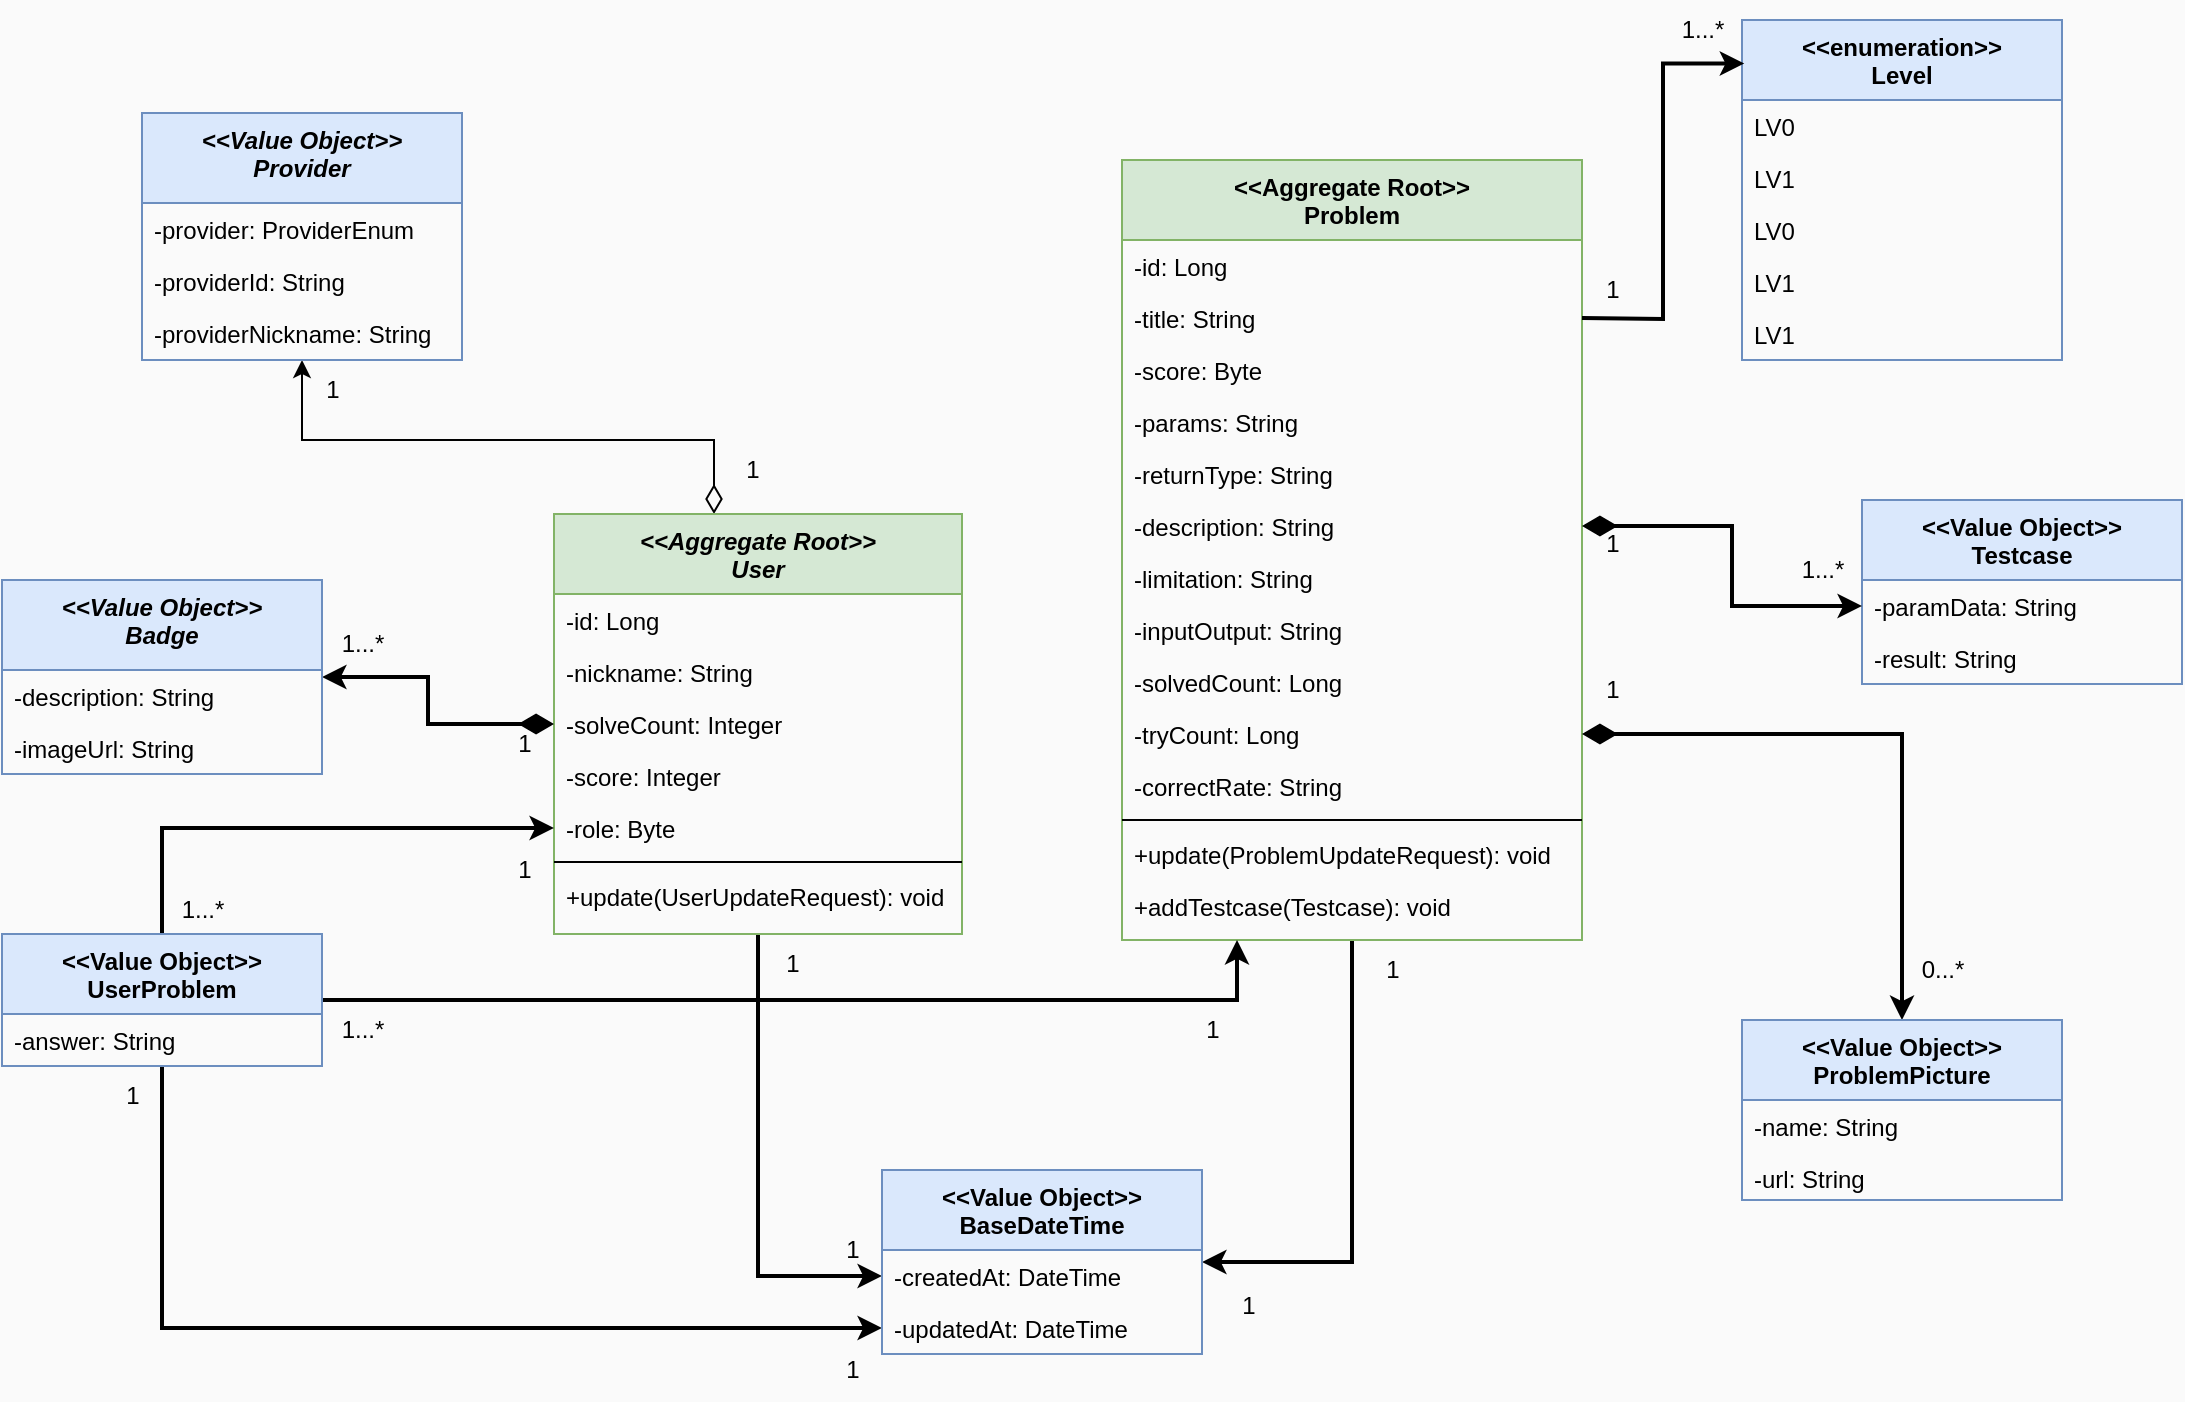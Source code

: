 <mxfile version="24.8.9">
  <diagram id="C5RBs43oDa-KdzZeNtuy" name="Page-1">
    <mxGraphModel dx="1509" dy="813" grid="0" gridSize="10" guides="1" tooltips="1" connect="1" arrows="1" fold="1" page="1" pageScale="1" pageWidth="1169" pageHeight="827" background="#FAFAFA" math="0" shadow="0">
      <root>
        <mxCell id="WIyWlLk6GJQsqaUBKTNV-0" />
        <mxCell id="WIyWlLk6GJQsqaUBKTNV-1" parent="WIyWlLk6GJQsqaUBKTNV-0" />
        <mxCell id="lKXqvEVYlaU4GqaMW3b_-123" style="edgeStyle=orthogonalEdgeStyle;rounded=0;orthogonalLoop=1;jettySize=auto;html=1;entryX=0;entryY=0.5;entryDx=0;entryDy=0;strokeWidth=2;" edge="1" parent="WIyWlLk6GJQsqaUBKTNV-1" source="zkfFHV4jXpPFQw0GAbJ--0" target="lKXqvEVYlaU4GqaMW3b_-119">
          <mxGeometry relative="1" as="geometry" />
        </mxCell>
        <mxCell id="lKXqvEVYlaU4GqaMW3b_-126" style="edgeStyle=orthogonalEdgeStyle;rounded=0;orthogonalLoop=1;jettySize=auto;html=1;startArrow=diamondThin;startFill=0;startSize=12;" edge="1" parent="WIyWlLk6GJQsqaUBKTNV-1" source="zkfFHV4jXpPFQw0GAbJ--0" target="lKXqvEVYlaU4GqaMW3b_-104">
          <mxGeometry relative="1" as="geometry">
            <Array as="points">
              <mxPoint x="406" y="250" />
              <mxPoint x="200" y="250" />
            </Array>
          </mxGeometry>
        </mxCell>
        <mxCell id="zkfFHV4jXpPFQw0GAbJ--0" value="&lt;&lt;Aggregate Root&gt;&gt;&#xa;User" style="swimlane;fontStyle=3;align=center;verticalAlign=top;childLayout=stackLayout;horizontal=1;startSize=40;horizontalStack=0;resizeParent=1;resizeLast=0;collapsible=1;marginBottom=0;rounded=0;shadow=0;strokeWidth=1;labelBackgroundColor=none;fillColor=#d5e8d4;strokeColor=#82b366;" parent="WIyWlLk6GJQsqaUBKTNV-1" vertex="1">
          <mxGeometry x="326" y="287" width="204" height="210" as="geometry">
            <mxRectangle x="230" y="140" width="160" height="26" as="alternateBounds" />
          </mxGeometry>
        </mxCell>
        <mxCell id="lKXqvEVYlaU4GqaMW3b_-0" value="-id: Long" style="text;align=left;verticalAlign=top;spacingLeft=4;spacingRight=4;overflow=hidden;rotatable=0;points=[[0,0.5],[1,0.5]];portConstraint=eastwest;rounded=0;shadow=0;html=0;" vertex="1" parent="zkfFHV4jXpPFQw0GAbJ--0">
          <mxGeometry y="40" width="204" height="26" as="geometry" />
        </mxCell>
        <mxCell id="lKXqvEVYlaU4GqaMW3b_-1" value="-nickname: String" style="text;align=left;verticalAlign=top;spacingLeft=4;spacingRight=4;overflow=hidden;rotatable=0;points=[[0,0.5],[1,0.5]];portConstraint=eastwest;rounded=0;shadow=0;html=0;" vertex="1" parent="zkfFHV4jXpPFQw0GAbJ--0">
          <mxGeometry y="66" width="204" height="26" as="geometry" />
        </mxCell>
        <mxCell id="lKXqvEVYlaU4GqaMW3b_-2" value="-solveCount: Integer" style="text;align=left;verticalAlign=top;spacingLeft=4;spacingRight=4;overflow=hidden;rotatable=0;points=[[0,0.5],[1,0.5]];portConstraint=eastwest;rounded=0;shadow=0;html=0;" vertex="1" parent="zkfFHV4jXpPFQw0GAbJ--0">
          <mxGeometry y="92" width="204" height="26" as="geometry" />
        </mxCell>
        <mxCell id="lKXqvEVYlaU4GqaMW3b_-3" value="-score: Integer" style="text;align=left;verticalAlign=top;spacingLeft=4;spacingRight=4;overflow=hidden;rotatable=0;points=[[0,0.5],[1,0.5]];portConstraint=eastwest;rounded=0;shadow=0;html=0;" vertex="1" parent="zkfFHV4jXpPFQw0GAbJ--0">
          <mxGeometry y="118" width="204" height="26" as="geometry" />
        </mxCell>
        <mxCell id="lKXqvEVYlaU4GqaMW3b_-4" value="-role: Byte" style="text;align=left;verticalAlign=top;spacingLeft=4;spacingRight=4;overflow=hidden;rotatable=0;points=[[0,0.5],[1,0.5]];portConstraint=eastwest;rounded=0;shadow=0;html=0;" vertex="1" parent="zkfFHV4jXpPFQw0GAbJ--0">
          <mxGeometry y="144" width="204" height="26" as="geometry" />
        </mxCell>
        <mxCell id="zkfFHV4jXpPFQw0GAbJ--4" value="" style="line;html=1;strokeWidth=1;align=left;verticalAlign=middle;spacingTop=-1;spacingLeft=3;spacingRight=3;rotatable=0;labelPosition=right;points=[];portConstraint=eastwest;" parent="zkfFHV4jXpPFQw0GAbJ--0" vertex="1">
          <mxGeometry y="170" width="204" height="8" as="geometry" />
        </mxCell>
        <mxCell id="zkfFHV4jXpPFQw0GAbJ--5" value="+update(UserUpdateRequest): void" style="text;align=left;verticalAlign=top;spacingLeft=4;spacingRight=4;overflow=hidden;rotatable=0;points=[[0,0.5],[1,0.5]];portConstraint=eastwest;" parent="zkfFHV4jXpPFQw0GAbJ--0" vertex="1">
          <mxGeometry y="178" width="204" height="26" as="geometry" />
        </mxCell>
        <mxCell id="lKXqvEVYlaU4GqaMW3b_-127" style="edgeStyle=orthogonalEdgeStyle;rounded=0;orthogonalLoop=1;jettySize=auto;html=1;entryX=1;entryY=0.5;entryDx=0;entryDy=0;exitX=0.5;exitY=1;exitDx=0;exitDy=0;strokeWidth=2;" edge="1" parent="WIyWlLk6GJQsqaUBKTNV-1" source="zkfFHV4jXpPFQw0GAbJ--17" target="lKXqvEVYlaU4GqaMW3b_-118">
          <mxGeometry relative="1" as="geometry" />
        </mxCell>
        <mxCell id="zkfFHV4jXpPFQw0GAbJ--17" value="&lt;&lt;Aggregate Root&gt;&gt;&#xa;Problem" style="swimlane;fontStyle=1;align=center;verticalAlign=top;childLayout=stackLayout;horizontal=1;startSize=40;horizontalStack=0;resizeParent=1;resizeLast=0;collapsible=1;marginBottom=0;rounded=0;shadow=0;strokeWidth=1;fillColor=#d5e8d4;strokeColor=#82b366;" parent="WIyWlLk6GJQsqaUBKTNV-1" vertex="1">
          <mxGeometry x="610" y="110" width="230" height="390" as="geometry">
            <mxRectangle x="550" y="140" width="160" height="26" as="alternateBounds" />
          </mxGeometry>
        </mxCell>
        <mxCell id="zkfFHV4jXpPFQw0GAbJ--18" value="-id: Long" style="text;align=left;verticalAlign=top;spacingLeft=4;spacingRight=4;overflow=hidden;rotatable=0;points=[[0,0.5],[1,0.5]];portConstraint=eastwest;" parent="zkfFHV4jXpPFQw0GAbJ--17" vertex="1">
          <mxGeometry y="40" width="230" height="26" as="geometry" />
        </mxCell>
        <mxCell id="zkfFHV4jXpPFQw0GAbJ--20" value="-title: String" style="text;align=left;verticalAlign=top;spacingLeft=4;spacingRight=4;overflow=hidden;rotatable=0;points=[[0,0.5],[1,0.5]];portConstraint=eastwest;rounded=0;shadow=0;html=0;" parent="zkfFHV4jXpPFQw0GAbJ--17" vertex="1">
          <mxGeometry y="66" width="230" height="26" as="geometry" />
        </mxCell>
        <mxCell id="zkfFHV4jXpPFQw0GAbJ--21" value="-score: Byte" style="text;align=left;verticalAlign=top;spacingLeft=4;spacingRight=4;overflow=hidden;rotatable=0;points=[[0,0.5],[1,0.5]];portConstraint=eastwest;rounded=0;shadow=0;html=0;" parent="zkfFHV4jXpPFQw0GAbJ--17" vertex="1">
          <mxGeometry y="92" width="230" height="26" as="geometry" />
        </mxCell>
        <mxCell id="zkfFHV4jXpPFQw0GAbJ--22" value="-params: String" style="text;align=left;verticalAlign=top;spacingLeft=4;spacingRight=4;overflow=hidden;rotatable=0;points=[[0,0.5],[1,0.5]];portConstraint=eastwest;rounded=0;shadow=0;html=0;" parent="zkfFHV4jXpPFQw0GAbJ--17" vertex="1">
          <mxGeometry y="118" width="230" height="26" as="geometry" />
        </mxCell>
        <mxCell id="lKXqvEVYlaU4GqaMW3b_-25" value="-returnType: String" style="text;align=left;verticalAlign=top;spacingLeft=4;spacingRight=4;overflow=hidden;rotatable=0;points=[[0,0.5],[1,0.5]];portConstraint=eastwest;rounded=0;shadow=0;html=0;" vertex="1" parent="zkfFHV4jXpPFQw0GAbJ--17">
          <mxGeometry y="144" width="230" height="26" as="geometry" />
        </mxCell>
        <mxCell id="lKXqvEVYlaU4GqaMW3b_-26" value="-description: String" style="text;align=left;verticalAlign=top;spacingLeft=4;spacingRight=4;overflow=hidden;rotatable=0;points=[[0,0.5],[1,0.5]];portConstraint=eastwest;" vertex="1" parent="zkfFHV4jXpPFQw0GAbJ--17">
          <mxGeometry y="170" width="230" height="26" as="geometry" />
        </mxCell>
        <mxCell id="lKXqvEVYlaU4GqaMW3b_-27" value="-limitation: String" style="text;align=left;verticalAlign=top;spacingLeft=4;spacingRight=4;overflow=hidden;rotatable=0;points=[[0,0.5],[1,0.5]];portConstraint=eastwest;rounded=0;shadow=0;html=0;" vertex="1" parent="zkfFHV4jXpPFQw0GAbJ--17">
          <mxGeometry y="196" width="230" height="26" as="geometry" />
        </mxCell>
        <mxCell id="lKXqvEVYlaU4GqaMW3b_-28" value="-inputOutput: String" style="text;align=left;verticalAlign=top;spacingLeft=4;spacingRight=4;overflow=hidden;rotatable=0;points=[[0,0.5],[1,0.5]];portConstraint=eastwest;rounded=0;shadow=0;html=0;" vertex="1" parent="zkfFHV4jXpPFQw0GAbJ--17">
          <mxGeometry y="222" width="230" height="26" as="geometry" />
        </mxCell>
        <mxCell id="lKXqvEVYlaU4GqaMW3b_-29" value="-solvedCount: Long" style="text;align=left;verticalAlign=top;spacingLeft=4;spacingRight=4;overflow=hidden;rotatable=0;points=[[0,0.5],[1,0.5]];portConstraint=eastwest;rounded=0;shadow=0;html=0;" vertex="1" parent="zkfFHV4jXpPFQw0GAbJ--17">
          <mxGeometry y="248" width="230" height="26" as="geometry" />
        </mxCell>
        <mxCell id="lKXqvEVYlaU4GqaMW3b_-30" value="-tryCount: Long" style="text;align=left;verticalAlign=top;spacingLeft=4;spacingRight=4;overflow=hidden;rotatable=0;points=[[0,0.5],[1,0.5]];portConstraint=eastwest;rounded=0;shadow=0;html=0;" vertex="1" parent="zkfFHV4jXpPFQw0GAbJ--17">
          <mxGeometry y="274" width="230" height="26" as="geometry" />
        </mxCell>
        <mxCell id="lKXqvEVYlaU4GqaMW3b_-32" value="-correctRate: String" style="text;align=left;verticalAlign=top;spacingLeft=4;spacingRight=4;overflow=hidden;rotatable=0;points=[[0,0.5],[1,0.5]];portConstraint=eastwest;rounded=0;shadow=0;html=0;" vertex="1" parent="zkfFHV4jXpPFQw0GAbJ--17">
          <mxGeometry y="300" width="230" height="26" as="geometry" />
        </mxCell>
        <mxCell id="zkfFHV4jXpPFQw0GAbJ--23" value="" style="line;html=1;strokeWidth=1;align=left;verticalAlign=middle;spacingTop=-1;spacingLeft=3;spacingRight=3;rotatable=0;labelPosition=right;points=[];portConstraint=eastwest;" parent="zkfFHV4jXpPFQw0GAbJ--17" vertex="1">
          <mxGeometry y="326" width="230" height="8" as="geometry" />
        </mxCell>
        <mxCell id="zkfFHV4jXpPFQw0GAbJ--24" value="+update(ProblemUpdateRequest): void" style="text;align=left;verticalAlign=top;spacingLeft=4;spacingRight=4;overflow=hidden;rotatable=0;points=[[0,0.5],[1,0.5]];portConstraint=eastwest;" parent="zkfFHV4jXpPFQw0GAbJ--17" vertex="1">
          <mxGeometry y="334" width="230" height="26" as="geometry" />
        </mxCell>
        <mxCell id="zkfFHV4jXpPFQw0GAbJ--25" value="+addTestcase(Testcase): void" style="text;align=left;verticalAlign=top;spacingLeft=4;spacingRight=4;overflow=hidden;rotatable=0;points=[[0,0.5],[1,0.5]];portConstraint=eastwest;" parent="zkfFHV4jXpPFQw0GAbJ--17" vertex="1">
          <mxGeometry y="360" width="230" height="26" as="geometry" />
        </mxCell>
        <mxCell id="lKXqvEVYlaU4GqaMW3b_-114" style="edgeStyle=orthogonalEdgeStyle;rounded=0;orthogonalLoop=1;jettySize=auto;html=1;strokeWidth=2;endArrow=diamondThin;endFill=1;startArrow=classic;startFill=1;endSize=12;" edge="1" parent="WIyWlLk6GJQsqaUBKTNV-1" source="lKXqvEVYlaU4GqaMW3b_-35" target="zkfFHV4jXpPFQw0GAbJ--0">
          <mxGeometry relative="1" as="geometry" />
        </mxCell>
        <mxCell id="lKXqvEVYlaU4GqaMW3b_-35" value="&lt;&lt;Value Object&gt;&gt;&#xa;Badge" style="swimlane;fontStyle=3;align=center;verticalAlign=top;childLayout=stackLayout;horizontal=1;startSize=45;horizontalStack=0;resizeParent=1;resizeLast=0;collapsible=1;marginBottom=0;rounded=0;shadow=0;strokeWidth=1;fillColor=#dae8fc;strokeColor=#6c8ebf;" vertex="1" parent="WIyWlLk6GJQsqaUBKTNV-1">
          <mxGeometry x="50" y="320" width="160" height="97" as="geometry">
            <mxRectangle x="230" y="140" width="160" height="26" as="alternateBounds" />
          </mxGeometry>
        </mxCell>
        <mxCell id="lKXqvEVYlaU4GqaMW3b_-37" value="-description: String" style="text;align=left;verticalAlign=top;spacingLeft=4;spacingRight=4;overflow=hidden;rotatable=0;points=[[0,0.5],[1,0.5]];portConstraint=eastwest;" vertex="1" parent="lKXqvEVYlaU4GqaMW3b_-35">
          <mxGeometry y="45" width="160" height="26" as="geometry" />
        </mxCell>
        <mxCell id="lKXqvEVYlaU4GqaMW3b_-38" value="-imageUrl: String" style="text;align=left;verticalAlign=top;spacingLeft=4;spacingRight=4;overflow=hidden;rotatable=0;points=[[0,0.5],[1,0.5]];portConstraint=eastwest;rounded=0;shadow=0;html=0;" vertex="1" parent="lKXqvEVYlaU4GqaMW3b_-35">
          <mxGeometry y="71" width="160" height="26" as="geometry" />
        </mxCell>
        <mxCell id="lKXqvEVYlaU4GqaMW3b_-52" value="1" style="text;html=1;align=center;verticalAlign=middle;resizable=0;points=[];autosize=1;strokeColor=none;fillColor=none;" vertex="1" parent="WIyWlLk6GJQsqaUBKTNV-1">
          <mxGeometry x="296" y="387" width="30" height="30" as="geometry" />
        </mxCell>
        <mxCell id="lKXqvEVYlaU4GqaMW3b_-53" value="1...*" style="text;html=1;align=center;verticalAlign=middle;resizable=0;points=[];autosize=1;strokeColor=none;fillColor=none;" vertex="1" parent="WIyWlLk6GJQsqaUBKTNV-1">
          <mxGeometry x="210" y="337" width="40" height="30" as="geometry" />
        </mxCell>
        <mxCell id="lKXqvEVYlaU4GqaMW3b_-54" value="&lt;&lt;Value Object&gt;&gt;&#xa;Testcase" style="swimlane;fontStyle=1;align=center;verticalAlign=top;childLayout=stackLayout;horizontal=1;startSize=40;horizontalStack=0;resizeParent=1;resizeLast=0;collapsible=1;marginBottom=0;rounded=0;shadow=0;strokeWidth=1;fillColor=#dae8fc;strokeColor=#6c8ebf;" vertex="1" parent="WIyWlLk6GJQsqaUBKTNV-1">
          <mxGeometry x="980" y="280" width="160" height="92" as="geometry">
            <mxRectangle x="550" y="140" width="160" height="26" as="alternateBounds" />
          </mxGeometry>
        </mxCell>
        <mxCell id="lKXqvEVYlaU4GqaMW3b_-56" value="-paramData: String" style="text;align=left;verticalAlign=top;spacingLeft=4;spacingRight=4;overflow=hidden;rotatable=0;points=[[0,0.5],[1,0.5]];portConstraint=eastwest;rounded=0;shadow=0;html=0;" vertex="1" parent="lKXqvEVYlaU4GqaMW3b_-54">
          <mxGeometry y="40" width="160" height="26" as="geometry" />
        </mxCell>
        <mxCell id="lKXqvEVYlaU4GqaMW3b_-57" value="-result: String" style="text;align=left;verticalAlign=top;spacingLeft=4;spacingRight=4;overflow=hidden;rotatable=0;points=[[0,0.5],[1,0.5]];portConstraint=eastwest;rounded=0;shadow=0;html=0;" vertex="1" parent="lKXqvEVYlaU4GqaMW3b_-54">
          <mxGeometry y="66" width="160" height="26" as="geometry" />
        </mxCell>
        <mxCell id="lKXqvEVYlaU4GqaMW3b_-96" style="edgeStyle=orthogonalEdgeStyle;rounded=0;orthogonalLoop=1;jettySize=auto;html=1;endArrow=diamondThin;endFill=1;strokeWidth=2;entryX=1;entryY=0.5;entryDx=0;entryDy=0;endSize=12;startArrow=classic;startFill=1;" edge="1" parent="WIyWlLk6GJQsqaUBKTNV-1" source="lKXqvEVYlaU4GqaMW3b_-72" target="lKXqvEVYlaU4GqaMW3b_-30">
          <mxGeometry relative="1" as="geometry" />
        </mxCell>
        <mxCell id="lKXqvEVYlaU4GqaMW3b_-72" value="&lt;&lt;Value Object&gt;&gt;&#xa;ProblemPicture" style="swimlane;fontStyle=1;align=center;verticalAlign=top;childLayout=stackLayout;horizontal=1;startSize=40;horizontalStack=0;resizeParent=1;resizeLast=0;collapsible=1;marginBottom=0;rounded=0;shadow=0;strokeWidth=1;fillColor=#dae8fc;strokeColor=#6c8ebf;" vertex="1" parent="WIyWlLk6GJQsqaUBKTNV-1">
          <mxGeometry x="920" y="540" width="160" height="90" as="geometry">
            <mxRectangle x="550" y="140" width="160" height="26" as="alternateBounds" />
          </mxGeometry>
        </mxCell>
        <mxCell id="lKXqvEVYlaU4GqaMW3b_-74" value="-name: String" style="text;align=left;verticalAlign=top;spacingLeft=4;spacingRight=4;overflow=hidden;rotatable=0;points=[[0,0.5],[1,0.5]];portConstraint=eastwest;rounded=0;shadow=0;html=0;" vertex="1" parent="lKXqvEVYlaU4GqaMW3b_-72">
          <mxGeometry y="40" width="160" height="26" as="geometry" />
        </mxCell>
        <mxCell id="lKXqvEVYlaU4GqaMW3b_-75" value="-url: String" style="text;align=left;verticalAlign=top;spacingLeft=4;spacingRight=4;overflow=hidden;rotatable=0;points=[[0,0.5],[1,0.5]];portConstraint=eastwest;rounded=0;shadow=0;html=0;" vertex="1" parent="lKXqvEVYlaU4GqaMW3b_-72">
          <mxGeometry y="66" width="160" height="24" as="geometry" />
        </mxCell>
        <mxCell id="lKXqvEVYlaU4GqaMW3b_-122" style="edgeStyle=orthogonalEdgeStyle;rounded=0;orthogonalLoop=1;jettySize=auto;html=1;entryX=0;entryY=0.5;entryDx=0;entryDy=0;strokeWidth=2;" edge="1" parent="WIyWlLk6GJQsqaUBKTNV-1" source="lKXqvEVYlaU4GqaMW3b_-76" target="lKXqvEVYlaU4GqaMW3b_-4">
          <mxGeometry relative="1" as="geometry" />
        </mxCell>
        <mxCell id="lKXqvEVYlaU4GqaMW3b_-128" style="edgeStyle=orthogonalEdgeStyle;rounded=0;orthogonalLoop=1;jettySize=auto;html=1;entryX=0;entryY=0.5;entryDx=0;entryDy=0;strokeWidth=2;" edge="1" parent="WIyWlLk6GJQsqaUBKTNV-1" source="lKXqvEVYlaU4GqaMW3b_-76" target="lKXqvEVYlaU4GqaMW3b_-120">
          <mxGeometry relative="1" as="geometry" />
        </mxCell>
        <mxCell id="lKXqvEVYlaU4GqaMW3b_-144" style="edgeStyle=orthogonalEdgeStyle;rounded=0;orthogonalLoop=1;jettySize=auto;html=1;entryX=0.25;entryY=1;entryDx=0;entryDy=0;strokeWidth=2;" edge="1" parent="WIyWlLk6GJQsqaUBKTNV-1" source="lKXqvEVYlaU4GqaMW3b_-76" target="zkfFHV4jXpPFQw0GAbJ--17">
          <mxGeometry relative="1" as="geometry" />
        </mxCell>
        <mxCell id="lKXqvEVYlaU4GqaMW3b_-76" value="&lt;&lt;Value Object&gt;&gt;&#xa;UserProblem" style="swimlane;fontStyle=1;align=center;verticalAlign=top;childLayout=stackLayout;horizontal=1;startSize=40;horizontalStack=0;resizeParent=1;resizeLast=0;collapsible=1;marginBottom=0;rounded=0;shadow=0;strokeWidth=1;fillColor=#dae8fc;strokeColor=#6c8ebf;" vertex="1" parent="WIyWlLk6GJQsqaUBKTNV-1">
          <mxGeometry x="50" y="497" width="160" height="66" as="geometry">
            <mxRectangle x="550" y="140" width="160" height="26" as="alternateBounds" />
          </mxGeometry>
        </mxCell>
        <mxCell id="lKXqvEVYlaU4GqaMW3b_-77" value="-answer: String" style="text;align=left;verticalAlign=top;spacingLeft=4;spacingRight=4;overflow=hidden;rotatable=0;points=[[0,0.5],[1,0.5]];portConstraint=eastwest;" vertex="1" parent="lKXqvEVYlaU4GqaMW3b_-76">
          <mxGeometry y="40" width="160" height="26" as="geometry" />
        </mxCell>
        <mxCell id="lKXqvEVYlaU4GqaMW3b_-97" style="edgeStyle=orthogonalEdgeStyle;rounded=0;orthogonalLoop=1;jettySize=auto;html=1;entryX=1;entryY=0.5;entryDx=0;entryDy=0;endArrow=diamondThin;endFill=1;strokeWidth=2;startArrow=classic;startFill=1;startSize=6;endSize=12;" edge="1" parent="WIyWlLk6GJQsqaUBKTNV-1" source="lKXqvEVYlaU4GqaMW3b_-56" target="lKXqvEVYlaU4GqaMW3b_-26">
          <mxGeometry relative="1" as="geometry" />
        </mxCell>
        <mxCell id="lKXqvEVYlaU4GqaMW3b_-98" value="1...*" style="text;html=1;align=center;verticalAlign=middle;resizable=0;points=[];autosize=1;strokeColor=none;fillColor=none;" vertex="1" parent="WIyWlLk6GJQsqaUBKTNV-1">
          <mxGeometry x="940" y="300" width="40" height="30" as="geometry" />
        </mxCell>
        <mxCell id="lKXqvEVYlaU4GqaMW3b_-99" value="0...*" style="text;html=1;align=center;verticalAlign=middle;resizable=0;points=[];autosize=1;strokeColor=none;fillColor=none;" vertex="1" parent="WIyWlLk6GJQsqaUBKTNV-1">
          <mxGeometry x="1000" y="500" width="40" height="30" as="geometry" />
        </mxCell>
        <mxCell id="lKXqvEVYlaU4GqaMW3b_-102" value="1" style="text;html=1;align=center;verticalAlign=middle;resizable=0;points=[];autosize=1;strokeColor=none;fillColor=none;" vertex="1" parent="WIyWlLk6GJQsqaUBKTNV-1">
          <mxGeometry x="840" y="287" width="30" height="30" as="geometry" />
        </mxCell>
        <mxCell id="lKXqvEVYlaU4GqaMW3b_-103" value="1" style="text;html=1;align=center;verticalAlign=middle;resizable=0;points=[];autosize=1;strokeColor=none;fillColor=none;" vertex="1" parent="WIyWlLk6GJQsqaUBKTNV-1">
          <mxGeometry x="840" y="360" width="30" height="30" as="geometry" />
        </mxCell>
        <mxCell id="lKXqvEVYlaU4GqaMW3b_-104" value="&lt;&lt;Value Object&gt;&gt;&#xa;Provider" style="swimlane;fontStyle=3;align=center;verticalAlign=top;childLayout=stackLayout;horizontal=1;startSize=45;horizontalStack=0;resizeParent=1;resizeLast=0;collapsible=1;marginBottom=0;rounded=0;shadow=0;strokeWidth=1;fillColor=#dae8fc;strokeColor=#6c8ebf;" vertex="1" parent="WIyWlLk6GJQsqaUBKTNV-1">
          <mxGeometry x="120" y="86.5" width="160" height="123.5" as="geometry">
            <mxRectangle x="230" y="140" width="160" height="26" as="alternateBounds" />
          </mxGeometry>
        </mxCell>
        <mxCell id="lKXqvEVYlaU4GqaMW3b_-107" value="-provider: ProviderEnum" style="text;align=left;verticalAlign=top;spacingLeft=4;spacingRight=4;overflow=hidden;rotatable=0;points=[[0,0.5],[1,0.5]];portConstraint=eastwest;" vertex="1" parent="lKXqvEVYlaU4GqaMW3b_-104">
          <mxGeometry y="45" width="160" height="26" as="geometry" />
        </mxCell>
        <mxCell id="lKXqvEVYlaU4GqaMW3b_-108" value="-providerId: String" style="text;align=left;verticalAlign=top;spacingLeft=4;spacingRight=4;overflow=hidden;rotatable=0;points=[[0,0.5],[1,0.5]];portConstraint=eastwest;rounded=0;shadow=0;html=0;" vertex="1" parent="lKXqvEVYlaU4GqaMW3b_-104">
          <mxGeometry y="71" width="160" height="26" as="geometry" />
        </mxCell>
        <mxCell id="lKXqvEVYlaU4GqaMW3b_-109" value="-providerNickname: String" style="text;align=left;verticalAlign=top;spacingLeft=4;spacingRight=4;overflow=hidden;rotatable=0;points=[[0,0.5],[1,0.5]];portConstraint=eastwest;rounded=0;shadow=0;html=0;" vertex="1" parent="lKXqvEVYlaU4GqaMW3b_-104">
          <mxGeometry y="97" width="160" height="26" as="geometry" />
        </mxCell>
        <mxCell id="lKXqvEVYlaU4GqaMW3b_-112" value="1" style="text;html=1;align=center;verticalAlign=middle;resizable=0;points=[];autosize=1;strokeColor=none;fillColor=none;" vertex="1" parent="WIyWlLk6GJQsqaUBKTNV-1">
          <mxGeometry x="410" y="250" width="30" height="30" as="geometry" />
        </mxCell>
        <mxCell id="lKXqvEVYlaU4GqaMW3b_-113" value="1" style="text;html=1;align=center;verticalAlign=middle;resizable=0;points=[];autosize=1;strokeColor=none;fillColor=none;" vertex="1" parent="WIyWlLk6GJQsqaUBKTNV-1">
          <mxGeometry x="200" y="210" width="30" height="30" as="geometry" />
        </mxCell>
        <mxCell id="lKXqvEVYlaU4GqaMW3b_-118" value="&lt;&lt;Value Object&gt;&gt;&#xa;BaseDateTime" style="swimlane;fontStyle=1;align=center;verticalAlign=top;childLayout=stackLayout;horizontal=1;startSize=40;horizontalStack=0;resizeParent=1;resizeLast=0;collapsible=1;marginBottom=0;rounded=0;shadow=0;strokeWidth=1;fillColor=#dae8fc;strokeColor=#6c8ebf;" vertex="1" parent="WIyWlLk6GJQsqaUBKTNV-1">
          <mxGeometry x="490" y="615" width="160" height="92" as="geometry">
            <mxRectangle x="550" y="140" width="160" height="26" as="alternateBounds" />
          </mxGeometry>
        </mxCell>
        <mxCell id="lKXqvEVYlaU4GqaMW3b_-119" value="-createdAt: DateTime" style="text;align=left;verticalAlign=top;spacingLeft=4;spacingRight=4;overflow=hidden;rotatable=0;points=[[0,0.5],[1,0.5]];portConstraint=eastwest;rounded=0;shadow=0;html=0;" vertex="1" parent="lKXqvEVYlaU4GqaMW3b_-118">
          <mxGeometry y="40" width="160" height="26" as="geometry" />
        </mxCell>
        <mxCell id="lKXqvEVYlaU4GqaMW3b_-120" value="-updatedAt: DateTime" style="text;align=left;verticalAlign=top;spacingLeft=4;spacingRight=4;overflow=hidden;rotatable=0;points=[[0,0.5],[1,0.5]];portConstraint=eastwest;rounded=0;shadow=0;html=0;" vertex="1" parent="lKXqvEVYlaU4GqaMW3b_-118">
          <mxGeometry y="66" width="160" height="26" as="geometry" />
        </mxCell>
        <mxCell id="lKXqvEVYlaU4GqaMW3b_-131" value="&lt;&lt;enumeration&gt;&gt;&#xa;Level" style="swimlane;fontStyle=1;align=center;verticalAlign=top;childLayout=stackLayout;horizontal=1;startSize=40;horizontalStack=0;resizeParent=1;resizeLast=0;collapsible=1;marginBottom=0;rounded=0;shadow=0;strokeWidth=1;fillColor=#dae8fc;strokeColor=#6c8ebf;" vertex="1" parent="WIyWlLk6GJQsqaUBKTNV-1">
          <mxGeometry x="920" y="40" width="160" height="170" as="geometry">
            <mxRectangle x="550" y="140" width="160" height="26" as="alternateBounds" />
          </mxGeometry>
        </mxCell>
        <mxCell id="lKXqvEVYlaU4GqaMW3b_-132" value="LV0" style="text;align=left;verticalAlign=top;spacingLeft=4;spacingRight=4;overflow=hidden;rotatable=0;points=[[0,0.5],[1,0.5]];portConstraint=eastwest;rounded=0;shadow=0;html=0;" vertex="1" parent="lKXqvEVYlaU4GqaMW3b_-131">
          <mxGeometry y="40" width="160" height="26" as="geometry" />
        </mxCell>
        <mxCell id="lKXqvEVYlaU4GqaMW3b_-133" value="LV1" style="text;align=left;verticalAlign=top;spacingLeft=4;spacingRight=4;overflow=hidden;rotatable=0;points=[[0,0.5],[1,0.5]];portConstraint=eastwest;rounded=0;shadow=0;html=0;" vertex="1" parent="lKXqvEVYlaU4GqaMW3b_-131">
          <mxGeometry y="66" width="160" height="26" as="geometry" />
        </mxCell>
        <mxCell id="lKXqvEVYlaU4GqaMW3b_-134" value="LV0" style="text;align=left;verticalAlign=top;spacingLeft=4;spacingRight=4;overflow=hidden;rotatable=0;points=[[0,0.5],[1,0.5]];portConstraint=eastwest;rounded=0;shadow=0;html=0;" vertex="1" parent="lKXqvEVYlaU4GqaMW3b_-131">
          <mxGeometry y="92" width="160" height="26" as="geometry" />
        </mxCell>
        <mxCell id="lKXqvEVYlaU4GqaMW3b_-135" value="LV1" style="text;align=left;verticalAlign=top;spacingLeft=4;spacingRight=4;overflow=hidden;rotatable=0;points=[[0,0.5],[1,0.5]];portConstraint=eastwest;rounded=0;shadow=0;html=0;" vertex="1" parent="lKXqvEVYlaU4GqaMW3b_-131">
          <mxGeometry y="118" width="160" height="26" as="geometry" />
        </mxCell>
        <mxCell id="lKXqvEVYlaU4GqaMW3b_-136" value="LV1" style="text;align=left;verticalAlign=top;spacingLeft=4;spacingRight=4;overflow=hidden;rotatable=0;points=[[0,0.5],[1,0.5]];portConstraint=eastwest;rounded=0;shadow=0;html=0;" vertex="1" parent="lKXqvEVYlaU4GqaMW3b_-131">
          <mxGeometry y="144" width="160" height="26" as="geometry" />
        </mxCell>
        <mxCell id="lKXqvEVYlaU4GqaMW3b_-137" style="edgeStyle=orthogonalEdgeStyle;rounded=0;orthogonalLoop=1;jettySize=auto;html=1;exitX=1;exitY=0.5;exitDx=0;exitDy=0;entryX=0.007;entryY=0.128;entryDx=0;entryDy=0;entryPerimeter=0;strokeWidth=2;" edge="1" parent="WIyWlLk6GJQsqaUBKTNV-1" target="lKXqvEVYlaU4GqaMW3b_-131">
          <mxGeometry relative="1" as="geometry">
            <mxPoint x="840" y="189" as="sourcePoint" />
          </mxGeometry>
        </mxCell>
        <mxCell id="lKXqvEVYlaU4GqaMW3b_-138" value="1" style="text;html=1;align=center;verticalAlign=middle;resizable=0;points=[];autosize=1;strokeColor=none;fillColor=none;" vertex="1" parent="WIyWlLk6GJQsqaUBKTNV-1">
          <mxGeometry x="840" y="160" width="30" height="30" as="geometry" />
        </mxCell>
        <mxCell id="lKXqvEVYlaU4GqaMW3b_-140" value="1...*" style="text;html=1;align=center;verticalAlign=middle;resizable=0;points=[];autosize=1;strokeColor=none;fillColor=none;" vertex="1" parent="WIyWlLk6GJQsqaUBKTNV-1">
          <mxGeometry x="880" y="30" width="40" height="30" as="geometry" />
        </mxCell>
        <mxCell id="lKXqvEVYlaU4GqaMW3b_-143" value="1" style="text;html=1;align=center;verticalAlign=middle;resizable=0;points=[];autosize=1;strokeColor=none;fillColor=none;" vertex="1" parent="WIyWlLk6GJQsqaUBKTNV-1">
          <mxGeometry x="296" y="450" width="30" height="30" as="geometry" />
        </mxCell>
        <mxCell id="lKXqvEVYlaU4GqaMW3b_-145" value="1" style="text;html=1;align=center;verticalAlign=middle;resizable=0;points=[];autosize=1;strokeColor=none;fillColor=none;" vertex="1" parent="WIyWlLk6GJQsqaUBKTNV-1">
          <mxGeometry x="640" y="530" width="30" height="30" as="geometry" />
        </mxCell>
        <mxCell id="lKXqvEVYlaU4GqaMW3b_-146" value="1...*" style="text;html=1;align=center;verticalAlign=middle;resizable=0;points=[];autosize=1;strokeColor=none;fillColor=none;" vertex="1" parent="WIyWlLk6GJQsqaUBKTNV-1">
          <mxGeometry x="130" y="470" width="40" height="30" as="geometry" />
        </mxCell>
        <mxCell id="lKXqvEVYlaU4GqaMW3b_-147" value="1...*" style="text;html=1;align=center;verticalAlign=middle;resizable=0;points=[];autosize=1;strokeColor=none;fillColor=none;" vertex="1" parent="WIyWlLk6GJQsqaUBKTNV-1">
          <mxGeometry x="210" y="530" width="40" height="30" as="geometry" />
        </mxCell>
        <mxCell id="lKXqvEVYlaU4GqaMW3b_-148" value="1" style="text;html=1;align=center;verticalAlign=middle;resizable=0;points=[];autosize=1;strokeColor=none;fillColor=none;" vertex="1" parent="WIyWlLk6GJQsqaUBKTNV-1">
          <mxGeometry x="100" y="563" width="30" height="30" as="geometry" />
        </mxCell>
        <mxCell id="lKXqvEVYlaU4GqaMW3b_-149" value="1" style="text;html=1;align=center;verticalAlign=middle;resizable=0;points=[];autosize=1;strokeColor=none;fillColor=none;" vertex="1" parent="WIyWlLk6GJQsqaUBKTNV-1">
          <mxGeometry x="460" y="700" width="30" height="30" as="geometry" />
        </mxCell>
        <mxCell id="lKXqvEVYlaU4GqaMW3b_-150" value="1" style="text;html=1;align=center;verticalAlign=middle;resizable=0;points=[];autosize=1;strokeColor=none;fillColor=none;" vertex="1" parent="WIyWlLk6GJQsqaUBKTNV-1">
          <mxGeometry x="460" y="640" width="30" height="30" as="geometry" />
        </mxCell>
        <mxCell id="lKXqvEVYlaU4GqaMW3b_-151" value="1" style="text;html=1;align=center;verticalAlign=middle;resizable=0;points=[];autosize=1;strokeColor=none;fillColor=none;" vertex="1" parent="WIyWlLk6GJQsqaUBKTNV-1">
          <mxGeometry x="430" y="497" width="30" height="30" as="geometry" />
        </mxCell>
        <mxCell id="lKXqvEVYlaU4GqaMW3b_-152" value="1" style="text;html=1;align=center;verticalAlign=middle;resizable=0;points=[];autosize=1;strokeColor=none;fillColor=none;" vertex="1" parent="WIyWlLk6GJQsqaUBKTNV-1">
          <mxGeometry x="730" y="500" width="30" height="30" as="geometry" />
        </mxCell>
        <mxCell id="lKXqvEVYlaU4GqaMW3b_-153" value="1" style="text;html=1;align=center;verticalAlign=middle;resizable=0;points=[];autosize=1;strokeColor=none;fillColor=none;" vertex="1" parent="WIyWlLk6GJQsqaUBKTNV-1">
          <mxGeometry x="658" y="668" width="30" height="30" as="geometry" />
        </mxCell>
      </root>
    </mxGraphModel>
  </diagram>
</mxfile>
